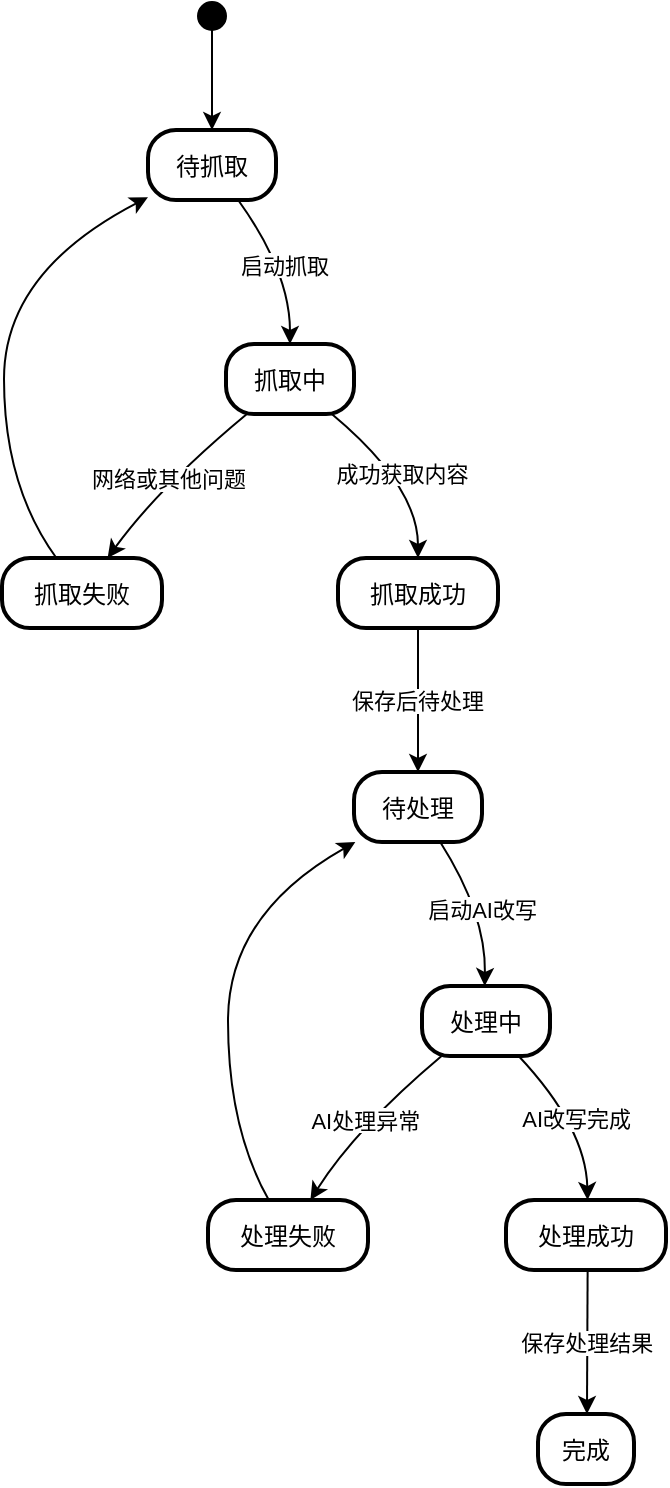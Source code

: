 <mxfile version="24.8.0">
  <diagram name="第 1 页" id="WUnpA_prbNP1kePUK91F">
    <mxGraphModel dx="1084" dy="919" grid="1" gridSize="10" guides="1" tooltips="1" connect="1" arrows="1" fold="1" page="1" pageScale="1" pageWidth="827" pageHeight="1169" math="0" shadow="0">
      <root>
        <mxCell id="0" />
        <mxCell id="1" parent="0" />
        <mxCell id="v7_9nF9s1MojVqywYcdC-1" value="" style="ellipse;fillColor=strokeColor;" vertex="1" parent="1">
          <mxGeometry x="118" y="20" width="14" height="14" as="geometry" />
        </mxCell>
        <mxCell id="v7_9nF9s1MojVqywYcdC-2" value="待抓取" style="rounded=1;arcSize=40;strokeWidth=2" vertex="1" parent="1">
          <mxGeometry x="93" y="84" width="64" height="35" as="geometry" />
        </mxCell>
        <mxCell id="v7_9nF9s1MojVqywYcdC-3" value="抓取中" style="rounded=1;arcSize=40;strokeWidth=2" vertex="1" parent="1">
          <mxGeometry x="132" y="191" width="64" height="35" as="geometry" />
        </mxCell>
        <mxCell id="v7_9nF9s1MojVqywYcdC-4" value="抓取失败" style="rounded=1;arcSize=40;strokeWidth=2" vertex="1" parent="1">
          <mxGeometry x="20" y="298" width="80" height="35" as="geometry" />
        </mxCell>
        <mxCell id="v7_9nF9s1MojVqywYcdC-5" value="抓取成功" style="rounded=1;arcSize=40;strokeWidth=2" vertex="1" parent="1">
          <mxGeometry x="188" y="298" width="80" height="35" as="geometry" />
        </mxCell>
        <mxCell id="v7_9nF9s1MojVqywYcdC-6" value="待处理" style="rounded=1;arcSize=40;strokeWidth=2" vertex="1" parent="1">
          <mxGeometry x="196" y="405" width="64" height="35" as="geometry" />
        </mxCell>
        <mxCell id="v7_9nF9s1MojVqywYcdC-7" value="处理中" style="rounded=1;arcSize=40;strokeWidth=2" vertex="1" parent="1">
          <mxGeometry x="230" y="512" width="64" height="35" as="geometry" />
        </mxCell>
        <mxCell id="v7_9nF9s1MojVqywYcdC-8" value="处理失败" style="rounded=1;arcSize=40;strokeWidth=2" vertex="1" parent="1">
          <mxGeometry x="123" y="619" width="80" height="35" as="geometry" />
        </mxCell>
        <mxCell id="v7_9nF9s1MojVqywYcdC-9" value="处理成功" style="rounded=1;arcSize=40;strokeWidth=2" vertex="1" parent="1">
          <mxGeometry x="272" y="619" width="80" height="35" as="geometry" />
        </mxCell>
        <mxCell id="v7_9nF9s1MojVqywYcdC-10" value="完成" style="rounded=1;arcSize=40;strokeWidth=2" vertex="1" parent="1">
          <mxGeometry x="288" y="726" width="48" height="35" as="geometry" />
        </mxCell>
        <mxCell id="v7_9nF9s1MojVqywYcdC-11" value="" style="curved=1;startArrow=none;;exitX=0.5;exitY=1;entryX=0.5;entryY=0;rounded=0;" edge="1" parent="1" source="v7_9nF9s1MojVqywYcdC-1" target="v7_9nF9s1MojVqywYcdC-2">
          <mxGeometry relative="1" as="geometry">
            <Array as="points" />
          </mxGeometry>
        </mxCell>
        <mxCell id="v7_9nF9s1MojVqywYcdC-12" value="启动抓取" style="curved=1;startArrow=none;;exitX=0.7;exitY=0.99;entryX=0.5;entryY=0;rounded=0;" edge="1" parent="1" source="v7_9nF9s1MojVqywYcdC-2" target="v7_9nF9s1MojVqywYcdC-3">
          <mxGeometry relative="1" as="geometry">
            <Array as="points">
              <mxPoint x="164" y="155" />
            </Array>
          </mxGeometry>
        </mxCell>
        <mxCell id="v7_9nF9s1MojVqywYcdC-13" value="网络或其他问题" style="curved=1;startArrow=none;;exitX=0.17;exitY=0.99;entryX=0.66;entryY=0;rounded=0;" edge="1" parent="1" source="v7_9nF9s1MojVqywYcdC-3" target="v7_9nF9s1MojVqywYcdC-4">
          <mxGeometry relative="1" as="geometry">
            <Array as="points">
              <mxPoint x="99" y="262" />
            </Array>
          </mxGeometry>
        </mxCell>
        <mxCell id="v7_9nF9s1MojVqywYcdC-14" value="成功获取内容" style="curved=1;startArrow=none;;exitX=0.82;exitY=0.99;entryX=0.5;entryY=0;rounded=0;" edge="1" parent="1" source="v7_9nF9s1MojVqywYcdC-3" target="v7_9nF9s1MojVqywYcdC-5">
          <mxGeometry relative="1" as="geometry">
            <Array as="points">
              <mxPoint x="228" y="262" />
            </Array>
          </mxGeometry>
        </mxCell>
        <mxCell id="v7_9nF9s1MojVqywYcdC-15" value="保存后待处理" style="curved=1;startArrow=none;;exitX=0.5;exitY=0.99;entryX=0.5;entryY=0;rounded=0;" edge="1" parent="1" source="v7_9nF9s1MojVqywYcdC-5" target="v7_9nF9s1MojVqywYcdC-6">
          <mxGeometry relative="1" as="geometry">
            <Array as="points" />
          </mxGeometry>
        </mxCell>
        <mxCell id="v7_9nF9s1MojVqywYcdC-16" value="" style="curved=1;startArrow=none;;exitX=0.34;exitY=0;entryX=0;entryY=0.96;rounded=0;" edge="1" parent="1" source="v7_9nF9s1MojVqywYcdC-4" target="v7_9nF9s1MojVqywYcdC-2">
          <mxGeometry relative="1" as="geometry">
            <Array as="points">
              <mxPoint x="21" y="262" />
              <mxPoint x="21" y="155" />
            </Array>
          </mxGeometry>
        </mxCell>
        <mxCell id="v7_9nF9s1MojVqywYcdC-17" value="启动AI改写" style="curved=1;startArrow=none;;exitX=0.67;exitY=0.99;entryX=0.49;entryY=0;rounded=0;" edge="1" parent="1" source="v7_9nF9s1MojVqywYcdC-6" target="v7_9nF9s1MojVqywYcdC-7">
          <mxGeometry relative="1" as="geometry">
            <Array as="points">
              <mxPoint x="262" y="476" />
            </Array>
          </mxGeometry>
        </mxCell>
        <mxCell id="v7_9nF9s1MojVqywYcdC-18" value="AI处理异常" style="curved=1;startArrow=none;;exitX=0.16;exitY=0.99;entryX=0.64;entryY=0;rounded=0;" edge="1" parent="1" source="v7_9nF9s1MojVqywYcdC-7" target="v7_9nF9s1MojVqywYcdC-8">
          <mxGeometry relative="1" as="geometry">
            <Array as="points">
              <mxPoint x="197" y="583" />
            </Array>
          </mxGeometry>
        </mxCell>
        <mxCell id="v7_9nF9s1MojVqywYcdC-19" value="AI改写完成" style="curved=1;startArrow=none;;exitX=0.75;exitY=0.99;entryX=0.51;entryY=0;rounded=0;" edge="1" parent="1" source="v7_9nF9s1MojVqywYcdC-7" target="v7_9nF9s1MojVqywYcdC-9">
          <mxGeometry relative="1" as="geometry">
            <Array as="points">
              <mxPoint x="312" y="583" />
            </Array>
          </mxGeometry>
        </mxCell>
        <mxCell id="v7_9nF9s1MojVqywYcdC-20" value="保存处理结果" style="curved=1;startArrow=none;;exitX=0.51;exitY=0.99;entryX=0.51;entryY=0;rounded=0;" edge="1" parent="1" source="v7_9nF9s1MojVqywYcdC-9" target="v7_9nF9s1MojVqywYcdC-10">
          <mxGeometry relative="1" as="geometry">
            <Array as="points" />
          </mxGeometry>
        </mxCell>
        <mxCell id="v7_9nF9s1MojVqywYcdC-21" value="" style="curved=1;startArrow=none;;exitX=0.38;exitY=0;entryX=0.02;entryY=0.99;rounded=0;" edge="1" parent="1" source="v7_9nF9s1MojVqywYcdC-8" target="v7_9nF9s1MojVqywYcdC-6">
          <mxGeometry relative="1" as="geometry">
            <Array as="points">
              <mxPoint x="133" y="583" />
              <mxPoint x="133" y="476" />
            </Array>
          </mxGeometry>
        </mxCell>
      </root>
    </mxGraphModel>
  </diagram>
</mxfile>

